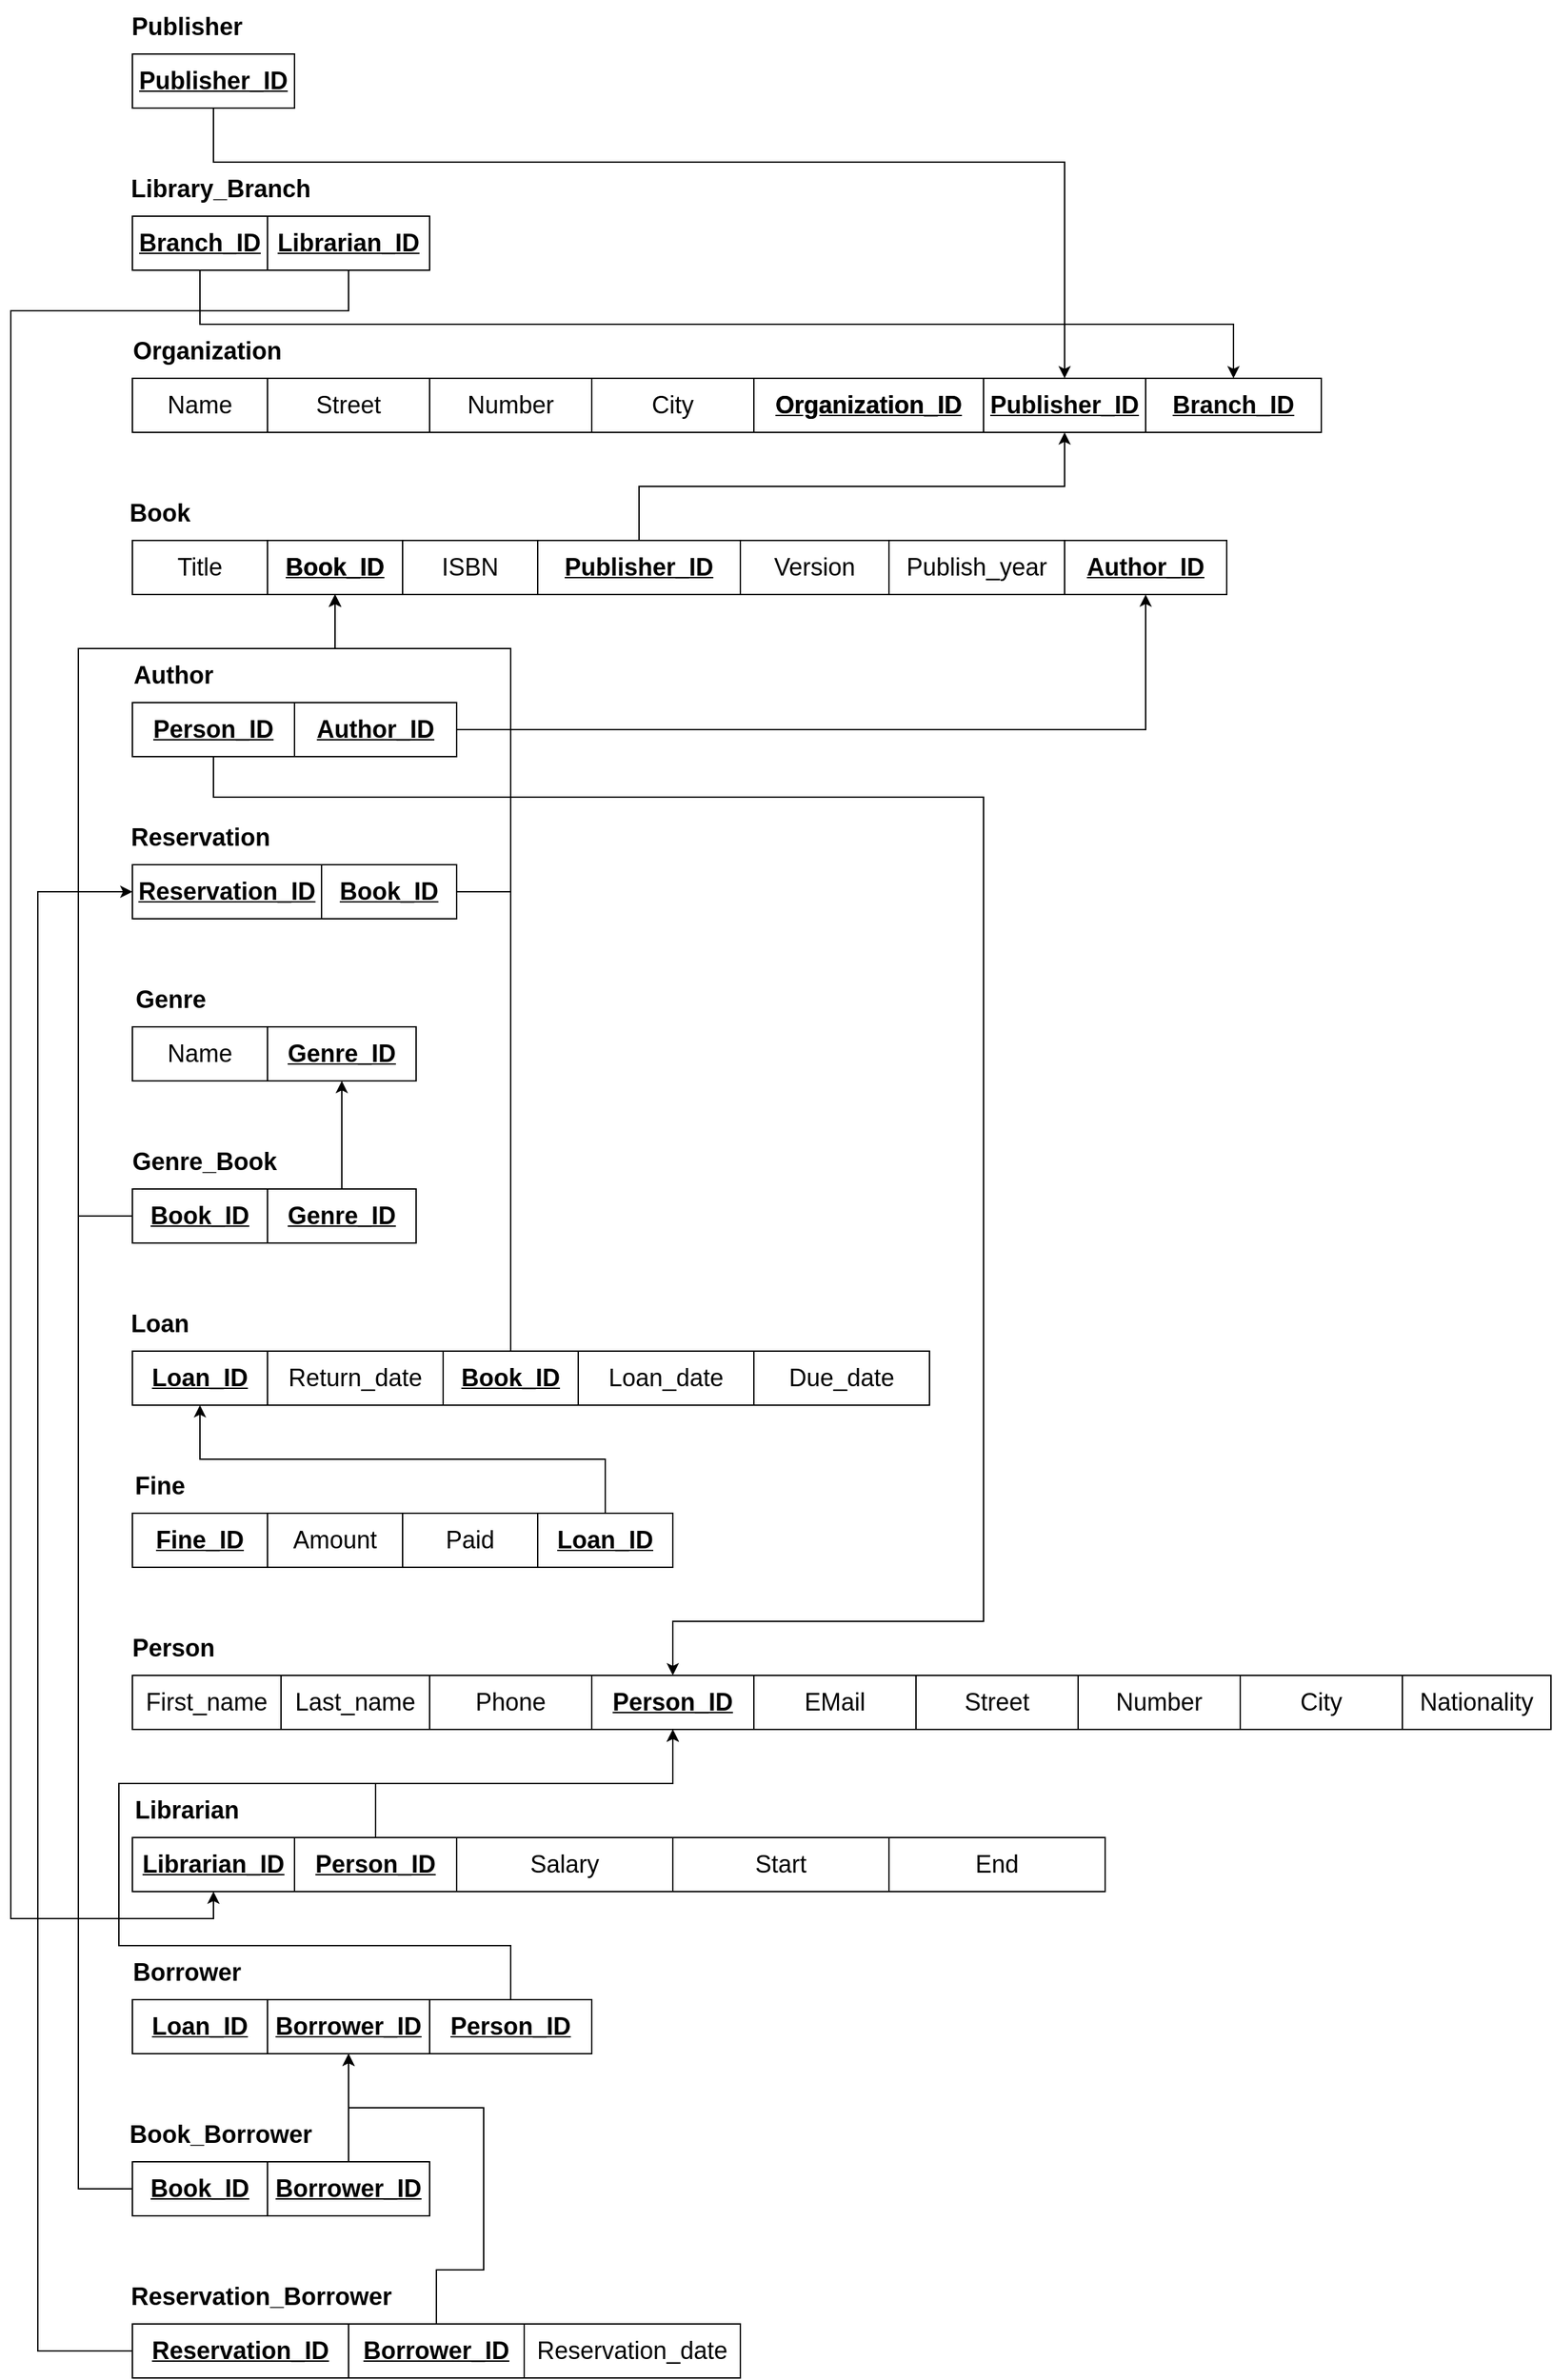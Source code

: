 <mxfile version="20.5.3" type="embed"><diagram id="R2lEEEUBdFMjLlhIrx00" name="Page-1"><mxGraphModel dx="1393" dy="2019" grid="1" gridSize="10" guides="1" tooltips="1" connect="1" arrows="1" fold="1" page="1" pageScale="1" pageWidth="850" pageHeight="1100" math="0" shadow="0" extFonts="Permanent Marker^https://fonts.googleapis.com/css?family=Permanent+Marker"><root><mxCell id="0"/><mxCell id="1" parent="0"/><mxCell id="3N9pXRzrCpbUJ6rccx5e-1" value="Organization" style="text;strokeColor=none;fillColor=none;html=1;fontSize=18;fontStyle=1;verticalAlign=middle;align=center;" parent="1" vertex="1"><mxGeometry x="130" y="160" width="90" height="40" as="geometry"/></mxCell><mxCell id="3N9pXRzrCpbUJ6rccx5e-2" value="Book" style="text;strokeColor=none;fillColor=none;html=1;fontSize=18;fontStyle=1;verticalAlign=middle;align=center;" parent="1" vertex="1"><mxGeometry x="100" y="280" width="80" height="40" as="geometry"/></mxCell><mxCell id="3N9pXRzrCpbUJ6rccx5e-7" value="Person" style="text;strokeColor=none;fillColor=none;html=1;fontSize=18;fontStyle=1;verticalAlign=middle;align=center;" parent="1" vertex="1"><mxGeometry x="100" y="1120" width="100" height="40" as="geometry"/></mxCell><mxCell id="3N9pXRzrCpbUJ6rccx5e-9" value="Reservation" style="text;strokeColor=none;fillColor=none;html=1;fontSize=18;fontStyle=1;verticalAlign=middle;align=center;" parent="1" vertex="1"><mxGeometry x="120" y="520" width="100" height="40" as="geometry"/></mxCell><mxCell id="3N9pXRzrCpbUJ6rccx5e-10" value="Loan" style="text;strokeColor=none;fillColor=none;html=1;fontSize=18;fontStyle=1;verticalAlign=middle;align=center;" parent="1" vertex="1"><mxGeometry x="90" y="880" width="100" height="40" as="geometry"/></mxCell><mxCell id="3N9pXRzrCpbUJ6rccx5e-11" value="Fine" style="text;strokeColor=none;fillColor=none;html=1;fontSize=18;fontStyle=1;verticalAlign=middle;align=center;" parent="1" vertex="1"><mxGeometry x="90" y="1000" width="100" height="40" as="geometry"/></mxCell><mxCell id="3N9pXRzrCpbUJ6rccx5e-167" value="Name" style="whiteSpace=wrap;html=1;align=center;strokeColor=default;fontSize=18;fillColor=none;" parent="1" vertex="1"><mxGeometry x="120" y="200" width="100" height="40" as="geometry"/></mxCell><mxCell id="3N9pXRzrCpbUJ6rccx5e-168" value="Title" style="whiteSpace=wrap;html=1;align=center;strokeColor=default;fontSize=18;fillColor=none;" parent="1" vertex="1"><mxGeometry x="120" y="320" width="100" height="40" as="geometry"/></mxCell><mxCell id="3N9pXRzrCpbUJ6rccx5e-175" value="Reservation_ID" style="whiteSpace=wrap;html=1;align=center;strokeColor=default;fontSize=18;fillColor=none;fontStyle=5" parent="1" vertex="1"><mxGeometry x="120" y="560" width="140" height="40" as="geometry"/></mxCell><mxCell id="3N9pXRzrCpbUJ6rccx5e-176" value="Loan_ID" style="whiteSpace=wrap;html=1;align=center;strokeColor=default;fontSize=18;fillColor=none;fontStyle=5" parent="1" vertex="1"><mxGeometry x="120" y="920" width="100" height="40" as="geometry"/></mxCell><mxCell id="3N9pXRzrCpbUJ6rccx5e-177" value="Fine_ID" style="whiteSpace=wrap;html=1;align=center;strokeColor=default;fontSize=18;fillColor=none;fontStyle=5" parent="1" vertex="1"><mxGeometry x="120" y="1040" width="100" height="40" as="geometry"/></mxCell><mxCell id="3N9pXRzrCpbUJ6rccx5e-180" value="Phone" style="whiteSpace=wrap;html=1;align=center;strokeColor=default;fontSize=18;fillColor=none;" parent="1" vertex="1"><mxGeometry x="340" y="1160" width="120" height="40" as="geometry"/></mxCell><mxCell id="3N9pXRzrCpbUJ6rccx5e-181" value="&lt;b&gt;Person_ID&lt;/b&gt;" style="whiteSpace=wrap;html=1;align=center;strokeColor=default;fontSize=18;fillColor=none;fontStyle=4" parent="1" vertex="1"><mxGeometry x="460" y="1160" width="120" height="40" as="geometry"/></mxCell><mxCell id="3N9pXRzrCpbUJ6rccx5e-182" value="EMail" style="whiteSpace=wrap;html=1;align=center;strokeColor=default;fontSize=18;fillColor=none;" parent="1" vertex="1"><mxGeometry x="580" y="1160" width="120" height="40" as="geometry"/></mxCell><mxCell id="3N9pXRzrCpbUJ6rccx5e-191" value="&lt;b&gt;Organization_ID&lt;/b&gt;" style="whiteSpace=wrap;html=1;align=center;strokeColor=default;fontSize=18;fillColor=none;" parent="1" vertex="1"><mxGeometry x="580" y="200" width="170" height="40" as="geometry"/></mxCell><mxCell id="3N9pXRzrCpbUJ6rccx5e-192" value="Publisher_ID" style="whiteSpace=wrap;html=1;align=center;strokeColor=default;fontSize=18;fillColor=none;fontStyle=5" parent="1" vertex="1"><mxGeometry x="750" y="200" width="120" height="40" as="geometry"/></mxCell><mxCell id="3N9pXRzrCpbUJ6rccx5e-193" value="Branch_ID" style="whiteSpace=wrap;html=1;align=center;strokeColor=default;fontSize=18;fillColor=none;fontStyle=5" parent="1" vertex="1"><mxGeometry x="870" y="200" width="130" height="40" as="geometry"/></mxCell><mxCell id="3N9pXRzrCpbUJ6rccx5e-194" value="Book_ID" style="whiteSpace=wrap;html=1;align=center;strokeColor=default;fontSize=18;fillColor=none;fontStyle=1" parent="1" vertex="1"><mxGeometry x="220" y="320" width="100" height="40" as="geometry"/></mxCell><mxCell id="3N9pXRzrCpbUJ6rccx5e-195" value="ISBN" style="whiteSpace=wrap;html=1;align=center;strokeColor=default;fontSize=18;fillColor=none;" parent="1" vertex="1"><mxGeometry x="320" y="320" width="100" height="40" as="geometry"/></mxCell><mxCell id="3N9pXRzrCpbUJ6rccx5e-208" value="&lt;b&gt;Organization_ID&lt;/b&gt;" style="whiteSpace=wrap;html=1;align=center;strokeColor=default;fontSize=18;fillColor=none;fontStyle=4" parent="1" vertex="1"><mxGeometry x="580" y="200" width="170" height="40" as="geometry"/></mxCell><mxCell id="3N9pXRzrCpbUJ6rccx5e-209" value="Book_ID" style="whiteSpace=wrap;html=1;align=center;strokeColor=default;fontSize=18;fillColor=none;fontStyle=5" parent="1" vertex="1"><mxGeometry x="220" y="320" width="100" height="40" as="geometry"/></mxCell><mxCell id="3N9pXRzrCpbUJ6rccx5e-213" style="edgeStyle=orthogonalEdgeStyle;rounded=0;orthogonalLoop=1;jettySize=auto;html=1;entryX=0.5;entryY=1;entryDx=0;entryDy=0;fontSize=18;" parent="1" source="3N9pXRzrCpbUJ6rccx5e-211" target="3N9pXRzrCpbUJ6rccx5e-209" edge="1"><mxGeometry relative="1" as="geometry"><Array as="points"><mxPoint x="400" y="580"/><mxPoint x="400" y="400"/><mxPoint x="270" y="400"/></Array></mxGeometry></mxCell><mxCell id="3N9pXRzrCpbUJ6rccx5e-211" value="Book_ID" style="whiteSpace=wrap;html=1;align=center;strokeColor=default;fontSize=18;fillColor=none;fontStyle=5" parent="1" vertex="1"><mxGeometry x="260" y="560" width="100" height="40" as="geometry"/></mxCell><mxCell id="13" style="edgeStyle=orthogonalEdgeStyle;rounded=0;orthogonalLoop=1;jettySize=auto;html=1;exitX=0.5;exitY=0;exitDx=0;exitDy=0;entryX=0.5;entryY=1;entryDx=0;entryDy=0;" edge="1" parent="1" source="3N9pXRzrCpbUJ6rccx5e-215" target="3N9pXRzrCpbUJ6rccx5e-192"><mxGeometry relative="1" as="geometry"/></mxCell><mxCell id="3N9pXRzrCpbUJ6rccx5e-215" value="&lt;b&gt;Publisher_ID&lt;/b&gt;" style="whiteSpace=wrap;html=1;align=center;strokeColor=default;fontSize=18;fillColor=none;fontStyle=4" parent="1" vertex="1"><mxGeometry x="420" y="320" width="150" height="40" as="geometry"/></mxCell><mxCell id="3N9pXRzrCpbUJ6rccx5e-217" value="Version" style="whiteSpace=wrap;html=1;align=center;strokeColor=default;fontSize=18;fillColor=none;" parent="1" vertex="1"><mxGeometry x="570" y="320" width="110" height="40" as="geometry"/></mxCell><mxCell id="3N9pXRzrCpbUJ6rccx5e-218" value="Publish_year" style="whiteSpace=wrap;html=1;align=center;strokeColor=default;fontSize=18;fillColor=none;" parent="1" vertex="1"><mxGeometry x="680" y="320" width="130" height="40" as="geometry"/></mxCell><mxCell id="3N9pXRzrCpbUJ6rccx5e-227" value="Return_date" style="whiteSpace=wrap;html=1;align=center;strokeColor=default;fontSize=18;fillColor=none;" parent="1" vertex="1"><mxGeometry x="220" y="920" width="130" height="40" as="geometry"/></mxCell><mxCell id="3N9pXRzrCpbUJ6rccx5e-228" value="Amount" style="whiteSpace=wrap;html=1;align=center;strokeColor=default;fontSize=18;fillColor=none;" parent="1" vertex="1"><mxGeometry x="220" y="1040" width="100" height="40" as="geometry"/></mxCell><mxCell id="3N9pXRzrCpbUJ6rccx5e-229" value="Paid" style="whiteSpace=wrap;html=1;align=center;strokeColor=default;fontSize=18;fillColor=none;" parent="1" vertex="1"><mxGeometry x="320" y="1040" width="100" height="40" as="geometry"/></mxCell><mxCell id="3N9pXRzrCpbUJ6rccx5e-234" style="edgeStyle=orthogonalEdgeStyle;rounded=0;orthogonalLoop=1;jettySize=auto;html=1;entryX=0.5;entryY=1;entryDx=0;entryDy=0;fontSize=18;" parent="1" source="3N9pXRzrCpbUJ6rccx5e-230" target="3N9pXRzrCpbUJ6rccx5e-209" edge="1"><mxGeometry relative="1" as="geometry"><Array as="points"><mxPoint x="400" y="400"/><mxPoint x="270" y="400"/></Array></mxGeometry></mxCell><mxCell id="3N9pXRzrCpbUJ6rccx5e-230" value="Book_ID" style="whiteSpace=wrap;html=1;align=center;strokeColor=default;fontSize=18;fillColor=none;fontStyle=5" parent="1" vertex="1"><mxGeometry x="350" y="920" width="100" height="40" as="geometry"/></mxCell><mxCell id="3N9pXRzrCpbUJ6rccx5e-235" value="Loan_date" style="whiteSpace=wrap;html=1;align=center;strokeColor=default;fontSize=18;fillColor=none;" parent="1" vertex="1"><mxGeometry x="450" y="920" width="130" height="40" as="geometry"/></mxCell><mxCell id="3N9pXRzrCpbUJ6rccx5e-236" value="Due_date" style="whiteSpace=wrap;html=1;align=center;strokeColor=default;fontSize=18;fillColor=none;" parent="1" vertex="1"><mxGeometry x="580" y="920" width="130" height="40" as="geometry"/></mxCell><mxCell id="3N9pXRzrCpbUJ6rccx5e-238" style="edgeStyle=orthogonalEdgeStyle;rounded=0;orthogonalLoop=1;jettySize=auto;html=1;entryX=0.5;entryY=1;entryDx=0;entryDy=0;fontSize=18;" parent="1" source="3N9pXRzrCpbUJ6rccx5e-237" target="3N9pXRzrCpbUJ6rccx5e-176" edge="1"><mxGeometry relative="1" as="geometry"><Array as="points"><mxPoint x="470" y="1000"/><mxPoint x="170" y="1000"/></Array></mxGeometry></mxCell><mxCell id="3N9pXRzrCpbUJ6rccx5e-237" value="Loan_ID" style="whiteSpace=wrap;html=1;align=center;strokeColor=default;fontSize=18;fillColor=none;fontStyle=5" parent="1" vertex="1"><mxGeometry x="420" y="1040" width="100" height="40" as="geometry"/></mxCell><mxCell id="3N9pXRzrCpbUJ6rccx5e-246" value="Librarian" style="text;strokeColor=none;fillColor=none;html=1;fontSize=18;fontStyle=1;verticalAlign=middle;align=center;" parent="1" vertex="1"><mxGeometry x="110" y="1240" width="100" height="40" as="geometry"/></mxCell><mxCell id="3N9pXRzrCpbUJ6rccx5e-251" value="Borrower" style="text;strokeColor=none;fillColor=none;html=1;fontSize=18;fontStyle=1;verticalAlign=middle;align=center;" parent="1" vertex="1"><mxGeometry x="110" y="1360" width="100" height="40" as="geometry"/></mxCell><mxCell id="18" style="edgeStyle=orthogonalEdgeStyle;rounded=0;orthogonalLoop=1;jettySize=auto;html=1;exitX=0.5;exitY=1;exitDx=0;exitDy=0;entryX=0.5;entryY=1;entryDx=0;entryDy=0;endArrow=none;endFill=0;startArrow=classic;startFill=1;" edge="1" parent="1" source="3N9pXRzrCpbUJ6rccx5e-256" target="2"><mxGeometry relative="1" as="geometry"><Array as="points"><mxPoint x="180" y="1340"/><mxPoint x="30" y="1340"/><mxPoint x="30" y="150"/><mxPoint x="280" y="150"/></Array></mxGeometry></mxCell><mxCell id="3N9pXRzrCpbUJ6rccx5e-256" value="Librarian_ID" style="whiteSpace=wrap;html=1;align=center;strokeColor=default;fontSize=18;fillColor=none;fontStyle=5" parent="1" vertex="1"><mxGeometry x="120" y="1280" width="120" height="40" as="geometry"/></mxCell><mxCell id="3N9pXRzrCpbUJ6rccx5e-257" value="Borrower_ID" style="whiteSpace=wrap;html=1;align=center;strokeColor=default;fontSize=18;fillColor=none;fontStyle=5" parent="1" vertex="1"><mxGeometry x="220" y="1400" width="120" height="40" as="geometry"/></mxCell><mxCell id="3N9pXRzrCpbUJ6rccx5e-260" style="edgeStyle=orthogonalEdgeStyle;rounded=0;orthogonalLoop=1;jettySize=auto;html=1;entryX=0.5;entryY=1;entryDx=0;entryDy=0;fontSize=18;" parent="1" source="3N9pXRzrCpbUJ6rccx5e-258" target="3N9pXRzrCpbUJ6rccx5e-181" edge="1"><mxGeometry relative="1" as="geometry"><Array as="points"><mxPoint x="300" y="1240"/><mxPoint x="520" y="1240"/></Array></mxGeometry></mxCell><mxCell id="3N9pXRzrCpbUJ6rccx5e-258" value="&lt;b&gt;Person_ID&lt;/b&gt;" style="whiteSpace=wrap;html=1;align=center;strokeColor=default;fontSize=18;fillColor=none;fontStyle=4" parent="1" vertex="1"><mxGeometry x="240" y="1280" width="120" height="40" as="geometry"/></mxCell><mxCell id="3N9pXRzrCpbUJ6rccx5e-261" style="edgeStyle=orthogonalEdgeStyle;rounded=0;orthogonalLoop=1;jettySize=auto;html=1;exitX=0.5;exitY=0;exitDx=0;exitDy=0;entryX=0.5;entryY=1;entryDx=0;entryDy=0;fontSize=18;" parent="1" source="3N9pXRzrCpbUJ6rccx5e-259" target="3N9pXRzrCpbUJ6rccx5e-181" edge="1"><mxGeometry relative="1" as="geometry"><Array as="points"><mxPoint x="400" y="1360"/><mxPoint x="110" y="1360"/><mxPoint x="110" y="1240"/><mxPoint x="520" y="1240"/></Array></mxGeometry></mxCell><mxCell id="3N9pXRzrCpbUJ6rccx5e-259" value="&lt;b&gt;Person_ID&lt;/b&gt;" style="whiteSpace=wrap;html=1;align=center;strokeColor=default;fontSize=18;fillColor=none;fontStyle=4" parent="1" vertex="1"><mxGeometry x="340" y="1400" width="120" height="40" as="geometry"/></mxCell><mxCell id="3N9pXRzrCpbUJ6rccx5e-262" value="Loan_ID" style="whiteSpace=wrap;html=1;align=center;strokeColor=default;fontSize=18;fillColor=none;fontStyle=5" parent="1" vertex="1"><mxGeometry x="120" y="1400" width="100" height="40" as="geometry"/></mxCell><mxCell id="3N9pXRzrCpbUJ6rccx5e-264" value="Book_Borrower" style="text;strokeColor=none;fillColor=none;html=1;fontSize=18;fontStyle=1;verticalAlign=middle;align=center;" parent="1" vertex="1"><mxGeometry x="130" y="1480" width="110" height="40" as="geometry"/></mxCell><mxCell id="3N9pXRzrCpbUJ6rccx5e-270" style="edgeStyle=orthogonalEdgeStyle;rounded=0;orthogonalLoop=1;jettySize=auto;html=1;fontSize=18;entryX=0.5;entryY=1;entryDx=0;entryDy=0;" parent="1" source="3N9pXRzrCpbUJ6rccx5e-267" target="3N9pXRzrCpbUJ6rccx5e-209" edge="1"><mxGeometry relative="1" as="geometry"><mxPoint x="245" y="280" as="targetPoint"/><Array as="points"><mxPoint x="80" y="1540"/><mxPoint x="80" y="400"/><mxPoint x="270" y="400"/></Array></mxGeometry></mxCell><mxCell id="3N9pXRzrCpbUJ6rccx5e-267" value="Book_ID" style="whiteSpace=wrap;html=1;align=center;strokeColor=default;fontSize=18;fillColor=none;fontStyle=5" parent="1" vertex="1"><mxGeometry x="120" y="1520" width="100" height="40" as="geometry"/></mxCell><mxCell id="3N9pXRzrCpbUJ6rccx5e-269" style="edgeStyle=orthogonalEdgeStyle;rounded=0;orthogonalLoop=1;jettySize=auto;html=1;entryX=0.5;entryY=1;entryDx=0;entryDy=0;fontSize=18;" parent="1" source="3N9pXRzrCpbUJ6rccx5e-268" target="3N9pXRzrCpbUJ6rccx5e-257" edge="1"><mxGeometry relative="1" as="geometry"/></mxCell><mxCell id="3N9pXRzrCpbUJ6rccx5e-268" value="Borrower_ID" style="whiteSpace=wrap;html=1;align=center;strokeColor=default;fontSize=18;fillColor=none;fontStyle=5" parent="1" vertex="1"><mxGeometry x="220" y="1520" width="120" height="40" as="geometry"/></mxCell><mxCell id="3N9pXRzrCpbUJ6rccx5e-271" value="Reservation_Borrower" style="text;strokeColor=none;fillColor=none;html=1;fontSize=18;fontStyle=1;verticalAlign=middle;align=center;" parent="1" vertex="1"><mxGeometry x="160" y="1600" width="110" height="40" as="geometry"/></mxCell><mxCell id="3N9pXRzrCpbUJ6rccx5e-275" style="edgeStyle=orthogonalEdgeStyle;rounded=0;orthogonalLoop=1;jettySize=auto;html=1;entryX=0;entryY=0.5;entryDx=0;entryDy=0;fontSize=18;" parent="1" source="3N9pXRzrCpbUJ6rccx5e-272" target="3N9pXRzrCpbUJ6rccx5e-175" edge="1"><mxGeometry relative="1" as="geometry"><Array as="points"><mxPoint x="50" y="1660"/><mxPoint x="50" y="580"/></Array></mxGeometry></mxCell><mxCell id="3N9pXRzrCpbUJ6rccx5e-272" value="Reservation_ID" style="whiteSpace=wrap;html=1;align=center;strokeColor=default;fontSize=18;fillColor=none;fontStyle=5" parent="1" vertex="1"><mxGeometry x="120" y="1640" width="160" height="40" as="geometry"/></mxCell><mxCell id="3N9pXRzrCpbUJ6rccx5e-277" style="edgeStyle=orthogonalEdgeStyle;rounded=0;orthogonalLoop=1;jettySize=auto;html=1;entryX=0.5;entryY=1;entryDx=0;entryDy=0;fontSize=18;exitX=0.5;exitY=0;exitDx=0;exitDy=0;" parent="1" source="3N9pXRzrCpbUJ6rccx5e-273" target="3N9pXRzrCpbUJ6rccx5e-257" edge="1"><mxGeometry relative="1" as="geometry"><Array as="points"><mxPoint x="345" y="1600"/><mxPoint x="380" y="1600"/><mxPoint x="380" y="1480"/><mxPoint x="280" y="1480"/></Array></mxGeometry></mxCell><mxCell id="3N9pXRzrCpbUJ6rccx5e-273" value="Borrower_ID" style="whiteSpace=wrap;html=1;align=center;strokeColor=default;fontSize=18;fillColor=none;fontStyle=5" parent="1" vertex="1"><mxGeometry x="280" y="1640" width="130" height="40" as="geometry"/></mxCell><mxCell id="3N9pXRzrCpbUJ6rccx5e-274" value="Reservation_date" style="whiteSpace=wrap;html=1;align=center;strokeColor=default;fontSize=18;fillColor=none;" parent="1" vertex="1"><mxGeometry x="410" y="1640" width="160" height="40" as="geometry"/></mxCell><mxCell id="w69w0hlKESF7Hr4Dqop_-2" value="Street" style="whiteSpace=wrap;html=1;align=center;strokeColor=default;fontSize=18;fillColor=none;" parent="1" vertex="1"><mxGeometry x="220" y="200" width="120" height="40" as="geometry"/></mxCell><mxCell id="w69w0hlKESF7Hr4Dqop_-3" value="First_name" style="whiteSpace=wrap;html=1;align=center;strokeColor=default;fontSize=18;fillColor=none;" parent="1" vertex="1"><mxGeometry x="120" y="1160" width="110" height="40" as="geometry"/></mxCell><mxCell id="j8ItXBWwKzQ6Chcg5zu0-1" value="Nationality" style="whiteSpace=wrap;html=1;align=center;strokeColor=default;fontSize=18;fillColor=none;" parent="1" vertex="1"><mxGeometry x="1060" y="1160" width="110" height="40" as="geometry"/></mxCell><mxCell id="lo5Fbl3dZ4u8TG2OoECj-1" value="Last_name" style="whiteSpace=wrap;html=1;align=center;strokeColor=default;fontSize=18;fillColor=none;" parent="1" vertex="1"><mxGeometry x="230" y="1160" width="110" height="40" as="geometry"/></mxCell><mxCell id="lo5Fbl3dZ4u8TG2OoECj-2" value="City" style="whiteSpace=wrap;html=1;align=center;strokeColor=default;fontSize=18;fillColor=none;" parent="1" vertex="1"><mxGeometry x="460" y="200" width="120" height="40" as="geometry"/></mxCell><mxCell id="lo5Fbl3dZ4u8TG2OoECj-3" value="Number" style="whiteSpace=wrap;html=1;align=center;strokeColor=default;fontSize=18;fillColor=none;" parent="1" vertex="1"><mxGeometry x="340" y="200" width="120" height="40" as="geometry"/></mxCell><mxCell id="lo5Fbl3dZ4u8TG2OoECj-4" value="Street" style="whiteSpace=wrap;html=1;align=center;strokeColor=default;fontSize=18;fillColor=none;" parent="1" vertex="1"><mxGeometry x="700" y="1160" width="120" height="40" as="geometry"/></mxCell><mxCell id="lo5Fbl3dZ4u8TG2OoECj-5" value="City" style="whiteSpace=wrap;html=1;align=center;strokeColor=default;fontSize=18;fillColor=none;" parent="1" vertex="1"><mxGeometry x="940" y="1160" width="120" height="40" as="geometry"/></mxCell><mxCell id="lo5Fbl3dZ4u8TG2OoECj-6" value="Number" style="whiteSpace=wrap;html=1;align=center;strokeColor=default;fontSize=18;fillColor=none;" parent="1" vertex="1"><mxGeometry x="820" y="1160" width="120" height="40" as="geometry"/></mxCell><mxCell id="tBER9kwEw8qmH7yu1c3f-1" value="&lt;b&gt;&lt;u&gt;Genre_ID&lt;/u&gt;&lt;/b&gt;" style="whiteSpace=wrap;html=1;align=center;strokeColor=default;fontSize=18;fillColor=none;" parent="1" vertex="1"><mxGeometry x="220" y="680" width="110" height="40" as="geometry"/></mxCell><mxCell id="tBER9kwEw8qmH7yu1c3f-2" value="Genre_Book" style="text;strokeColor=none;fillColor=none;html=1;fontSize=18;fontStyle=1;verticalAlign=middle;align=center;" parent="1" vertex="1"><mxGeometry x="110" y="760" width="125" height="40" as="geometry"/></mxCell><mxCell id="tBER9kwEw8qmH7yu1c3f-3" style="edgeStyle=orthogonalEdgeStyle;rounded=0;orthogonalLoop=1;jettySize=auto;html=1;entryX=0.5;entryY=1;entryDx=0;entryDy=0;fontSize=18;" parent="1" source="tBER9kwEw8qmH7yu1c3f-4" target="tBER9kwEw8qmH7yu1c3f-1" edge="1"><mxGeometry relative="1" as="geometry"/></mxCell><mxCell id="tBER9kwEw8qmH7yu1c3f-4" value="&lt;b&gt;&lt;u&gt;Genre_ID&lt;/u&gt;&lt;/b&gt;" style="whiteSpace=wrap;html=1;align=center;strokeColor=default;fontSize=18;fillColor=none;" parent="1" vertex="1"><mxGeometry x="220" y="800" width="110" height="40" as="geometry"/></mxCell><mxCell id="tBER9kwEw8qmH7yu1c3f-8" style="edgeStyle=orthogonalEdgeStyle;rounded=0;orthogonalLoop=1;jettySize=auto;html=1;entryX=0.5;entryY=1;entryDx=0;entryDy=0;" parent="1" source="tBER9kwEw8qmH7yu1c3f-5" target="3N9pXRzrCpbUJ6rccx5e-209" edge="1"><mxGeometry relative="1" as="geometry"><Array as="points"><mxPoint x="80" y="820"/><mxPoint x="80" y="400"/><mxPoint x="270" y="400"/></Array></mxGeometry></mxCell><mxCell id="tBER9kwEw8qmH7yu1c3f-5" value="Book_ID" style="whiteSpace=wrap;html=1;align=center;strokeColor=default;fontSize=18;fillColor=none;fontStyle=5" parent="1" vertex="1"><mxGeometry x="120" y="800" width="100" height="40" as="geometry"/></mxCell><mxCell id="tBER9kwEw8qmH7yu1c3f-6" value="Name" style="whiteSpace=wrap;html=1;align=center;strokeColor=default;fontSize=18;fillColor=none;" parent="1" vertex="1"><mxGeometry x="120" y="680" width="100" height="40" as="geometry"/></mxCell><mxCell id="tBER9kwEw8qmH7yu1c3f-7" value="Genre" style="text;strokeColor=none;fillColor=none;html=1;fontSize=18;fontStyle=1;verticalAlign=middle;align=center;" parent="1" vertex="1"><mxGeometry x="85" y="640" width="125" height="40" as="geometry"/></mxCell><mxCell id="CaojF0RJIq3FJKugUl7A-4" value="Author" style="text;strokeColor=none;fillColor=none;html=1;fontSize=18;fontStyle=1;verticalAlign=middle;align=center;" parent="1" vertex="1"><mxGeometry x="100" y="400" width="100" height="40" as="geometry"/></mxCell><mxCell id="CaojF0RJIq3FJKugUl7A-12" style="edgeStyle=orthogonalEdgeStyle;rounded=0;orthogonalLoop=1;jettySize=auto;html=1;entryX=0.5;entryY=1;entryDx=0;entryDy=0;" parent="1" source="CaojF0RJIq3FJKugUl7A-5" target="CaojF0RJIq3FJKugUl7A-7" edge="1"><mxGeometry relative="1" as="geometry"/></mxCell><mxCell id="CaojF0RJIq3FJKugUl7A-5" value="Author_ID" style="whiteSpace=wrap;html=1;align=center;strokeColor=default;fontSize=18;fillColor=none;fontStyle=5" parent="1" vertex="1"><mxGeometry x="240" y="440" width="120" height="40" as="geometry"/></mxCell><mxCell id="CaojF0RJIq3FJKugUl7A-11" style="edgeStyle=orthogonalEdgeStyle;rounded=0;orthogonalLoop=1;jettySize=auto;html=1;entryX=0.5;entryY=0;entryDx=0;entryDy=0;" parent="1" source="CaojF0RJIq3FJKugUl7A-6" target="3N9pXRzrCpbUJ6rccx5e-181" edge="1"><mxGeometry relative="1" as="geometry"><Array as="points"><mxPoint x="180" y="510"/><mxPoint x="750" y="510"/><mxPoint x="750" y="1120"/><mxPoint x="520" y="1120"/></Array></mxGeometry></mxCell><mxCell id="CaojF0RJIq3FJKugUl7A-6" value="&lt;b&gt;Person_ID&lt;/b&gt;" style="whiteSpace=wrap;html=1;align=center;strokeColor=default;fontSize=18;fillColor=none;fontStyle=4" parent="1" vertex="1"><mxGeometry x="120" y="440" width="120" height="40" as="geometry"/></mxCell><mxCell id="CaojF0RJIq3FJKugUl7A-7" value="Author_ID" style="whiteSpace=wrap;html=1;align=center;strokeColor=default;fontSize=18;fillColor=none;fontStyle=5" parent="1" vertex="1"><mxGeometry x="810" y="320" width="120" height="40" as="geometry"/></mxCell><mxCell id="KfTtD0Z5w6l8Uc1N2d9O-1" value="Salary" style="whiteSpace=wrap;html=1;align=center;strokeColor=default;fontSize=18;fillColor=none;" parent="1" vertex="1"><mxGeometry x="360" y="1280" width="160" height="40" as="geometry"/></mxCell><mxCell id="KfTtD0Z5w6l8Uc1N2d9O-2" value="End" style="whiteSpace=wrap;html=1;align=center;strokeColor=default;fontSize=18;fillColor=none;" parent="1" vertex="1"><mxGeometry x="680" y="1280" width="160" height="40" as="geometry"/></mxCell><mxCell id="KfTtD0Z5w6l8Uc1N2d9O-3" value="Start" style="whiteSpace=wrap;html=1;align=center;strokeColor=default;fontSize=18;fillColor=none;" parent="1" vertex="1"><mxGeometry x="520" y="1280" width="160" height="40" as="geometry"/></mxCell><mxCell id="2" value="Librarian_ID" style="whiteSpace=wrap;html=1;align=center;strokeColor=default;fontSize=18;fillColor=none;fontStyle=5" vertex="1" parent="1"><mxGeometry x="220" y="80" width="120" height="40" as="geometry"/></mxCell><mxCell id="10" style="edgeStyle=orthogonalEdgeStyle;rounded=0;orthogonalLoop=1;jettySize=auto;html=1;exitX=0.5;exitY=1;exitDx=0;exitDy=0;entryX=0.5;entryY=0;entryDx=0;entryDy=0;" edge="1" parent="1" source="4" target="3N9pXRzrCpbUJ6rccx5e-193"><mxGeometry relative="1" as="geometry"/></mxCell><mxCell id="4" value="Branch_ID" style="whiteSpace=wrap;html=1;align=center;strokeColor=default;fontSize=18;fillColor=none;fontStyle=5" vertex="1" parent="1"><mxGeometry x="120" y="80" width="100" height="40" as="geometry"/></mxCell><mxCell id="5" value="Library_Branch" style="text;strokeColor=none;fillColor=none;html=1;fontSize=18;fontStyle=1;verticalAlign=middle;align=center;" vertex="1" parent="1"><mxGeometry x="140" y="40" width="90" height="40" as="geometry"/></mxCell><mxCell id="11" style="edgeStyle=orthogonalEdgeStyle;rounded=0;orthogonalLoop=1;jettySize=auto;html=1;exitX=0.5;exitY=1;exitDx=0;exitDy=0;entryX=0.5;entryY=0;entryDx=0;entryDy=0;" edge="1" parent="1" source="7" target="3N9pXRzrCpbUJ6rccx5e-192"><mxGeometry relative="1" as="geometry"><Array as="points"><mxPoint x="180" y="40"/><mxPoint x="810" y="40"/></Array></mxGeometry></mxCell><mxCell id="7" value="Publisher_ID" style="whiteSpace=wrap;html=1;align=center;strokeColor=default;fontSize=18;fillColor=none;fontStyle=5" vertex="1" parent="1"><mxGeometry x="120" y="-40" width="120" height="40" as="geometry"/></mxCell><mxCell id="8" value="Publisher" style="text;strokeColor=none;fillColor=none;html=1;fontSize=18;fontStyle=1;verticalAlign=middle;align=center;" vertex="1" parent="1"><mxGeometry x="115" y="-80" width="90" height="40" as="geometry"/></mxCell></root></mxGraphModel></diagram></mxfile>